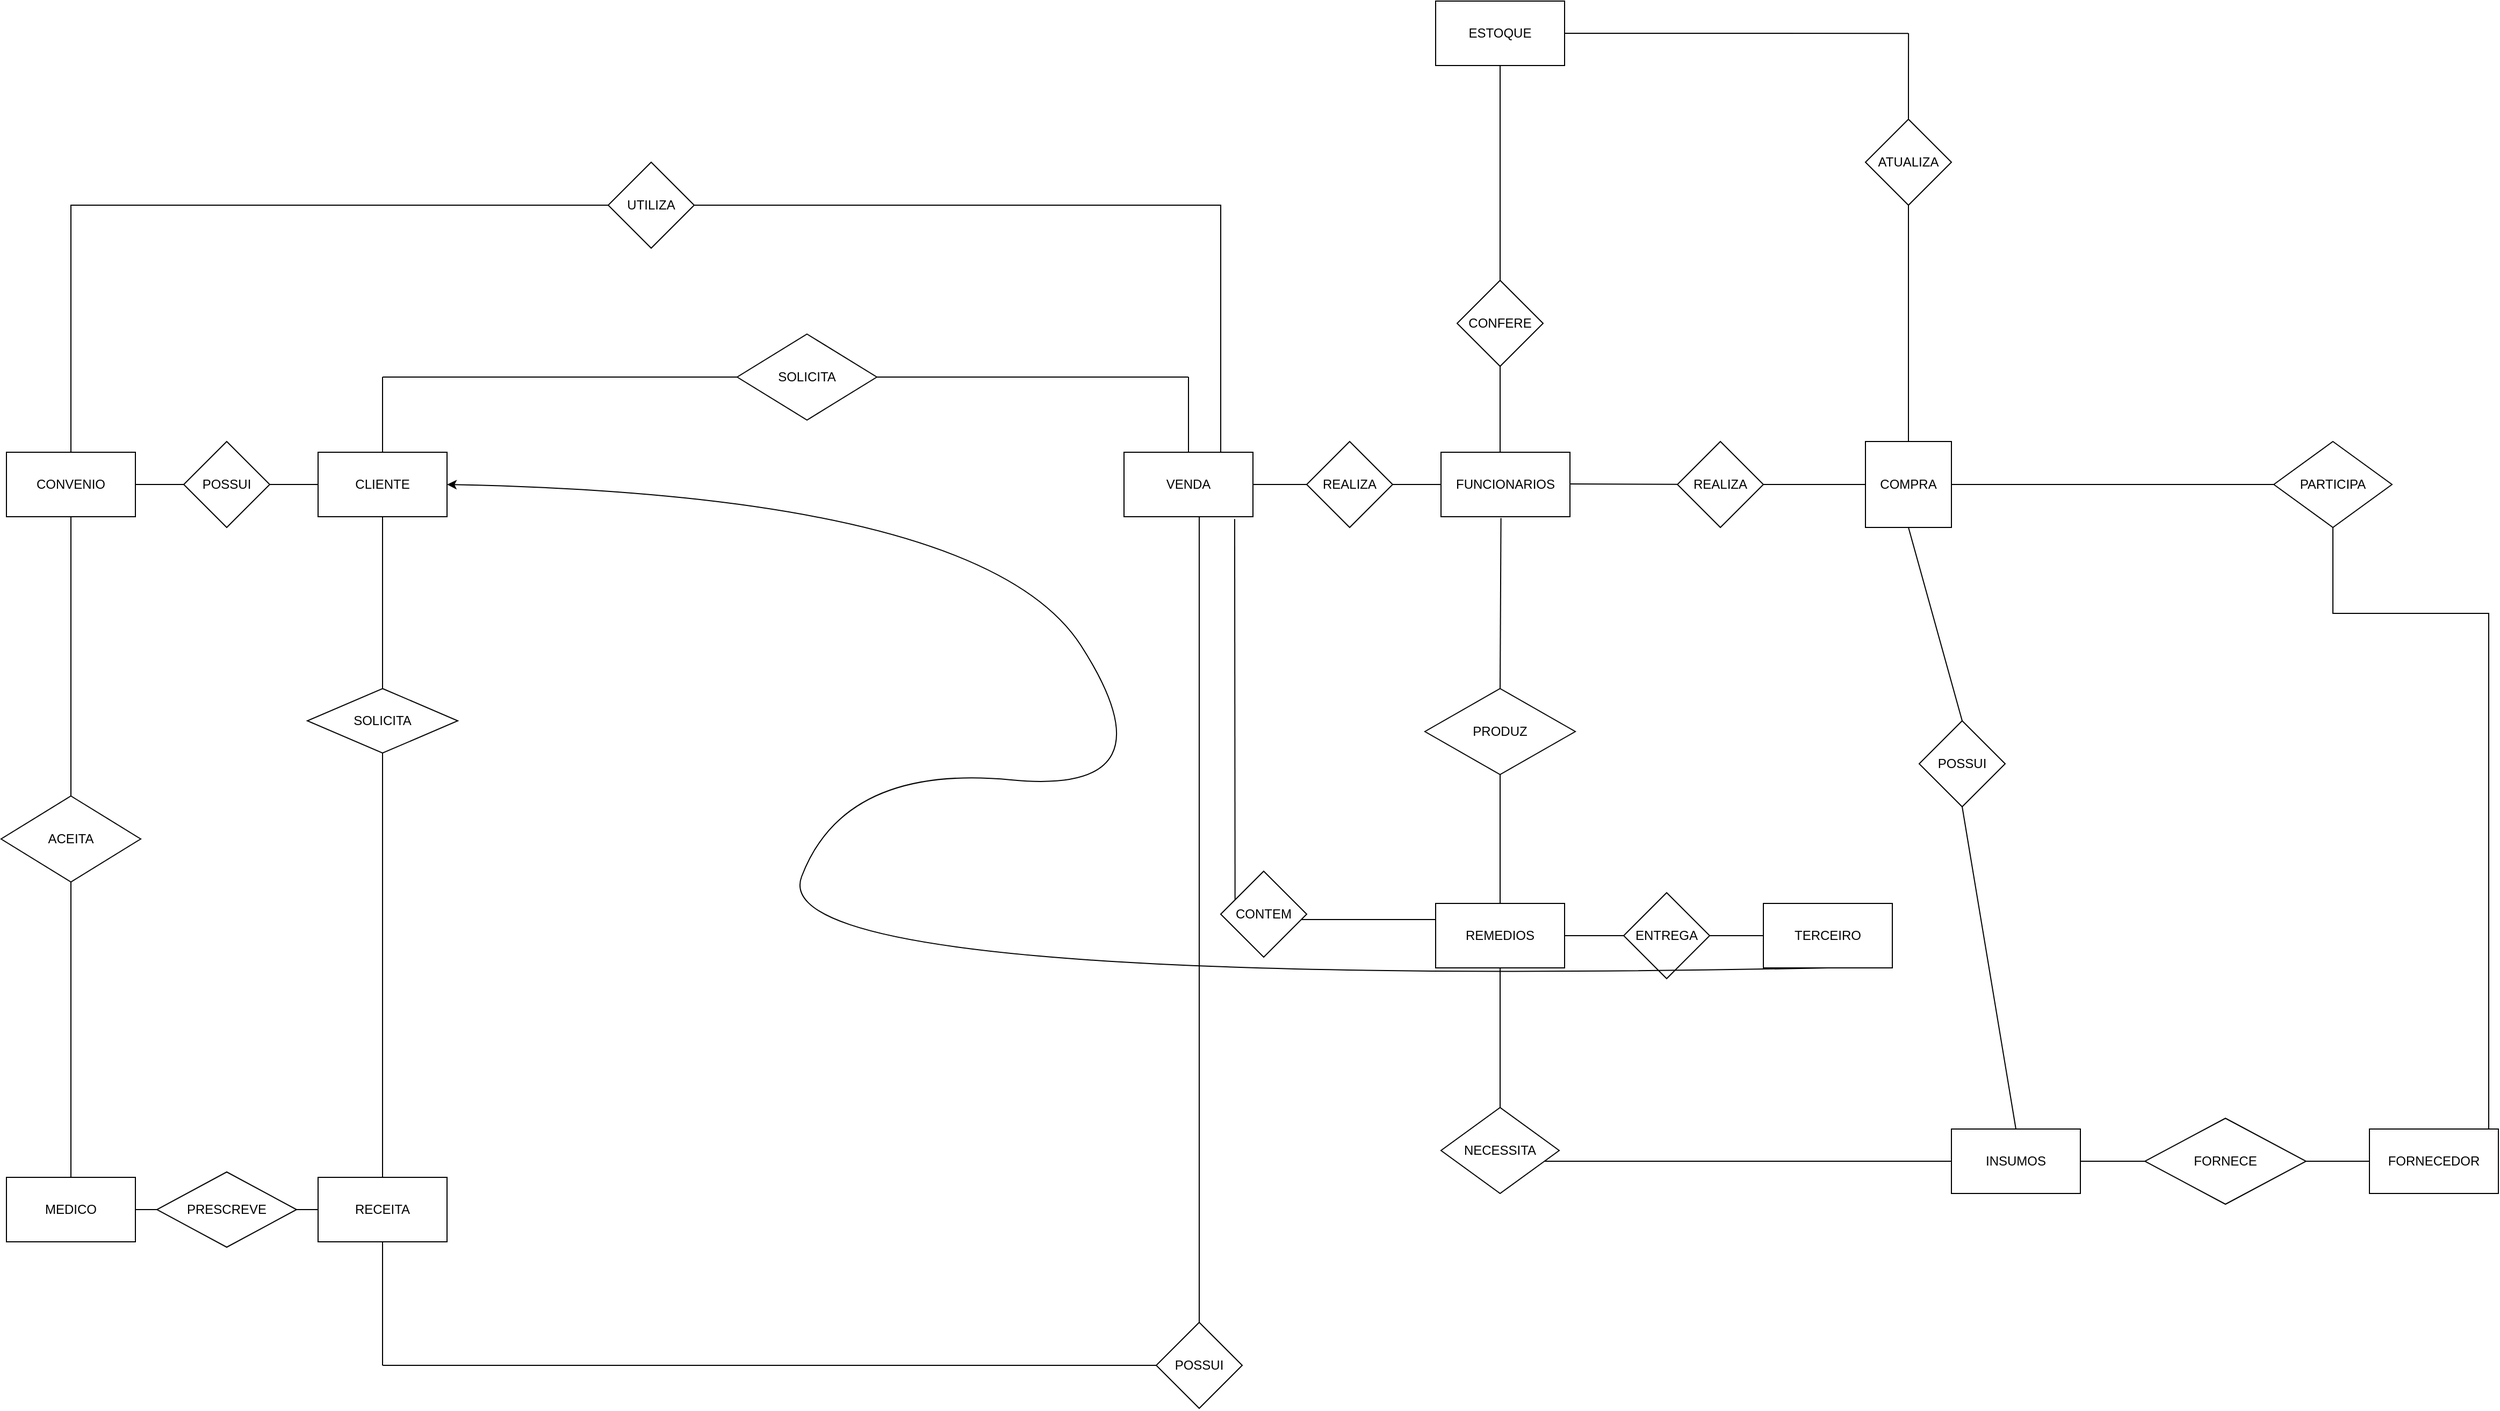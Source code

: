 <mxfile version="20.4.0" type="github">
  <diagram id="HjytBulnDXZ1NcBucnhl" name="Página-1">
    <mxGraphModel dx="3190" dy="1622" grid="1" gridSize="10" guides="1" tooltips="1" connect="1" arrows="1" fold="1" page="1" pageScale="1" pageWidth="1169" pageHeight="827" math="0" shadow="0">
      <root>
        <mxCell id="0" />
        <mxCell id="1" parent="0" />
        <mxCell id="ITSeb_m-zfGMZpmWsboJ-1" value="TERCEIRO" style="rounded=0;whiteSpace=wrap;html=1;" parent="1" vertex="1">
          <mxGeometry x="1425" y="650" width="120" height="60" as="geometry" />
        </mxCell>
        <mxCell id="ITSeb_m-zfGMZpmWsboJ-2" value="CLIENTE" style="rounded=0;whiteSpace=wrap;html=1;" parent="1" vertex="1">
          <mxGeometry x="80" y="230" width="120" height="60" as="geometry" />
        </mxCell>
        <mxCell id="ITSeb_m-zfGMZpmWsboJ-4" value="FUNCIONARIOS" style="rounded=0;whiteSpace=wrap;html=1;" parent="1" vertex="1">
          <mxGeometry x="1125" y="230" width="120" height="60" as="geometry" />
        </mxCell>
        <mxCell id="ITSeb_m-zfGMZpmWsboJ-5" value="MEDICO" style="rounded=0;whiteSpace=wrap;html=1;" parent="1" vertex="1">
          <mxGeometry x="-210" y="905" width="120" height="60" as="geometry" />
        </mxCell>
        <mxCell id="3ppEbEcFCZFRNam6L1gz-1" style="rounded=0;orthogonalLoop=1;jettySize=auto;html=1;entryX=0.5;entryY=0;entryDx=0;entryDy=0;endArrow=none;endFill=0;startArrow=none;" parent="1" source="M7luwI7NAtwwzSV8x5KO-3" target="ITSeb_m-zfGMZpmWsboJ-5" edge="1">
          <mxGeometry relative="1" as="geometry" />
        </mxCell>
        <mxCell id="ITSeb_m-zfGMZpmWsboJ-11" value="CONVENIO" style="rounded=0;whiteSpace=wrap;html=1;" parent="1" vertex="1">
          <mxGeometry x="-210" y="230" width="120" height="60" as="geometry" />
        </mxCell>
        <mxCell id="ITSeb_m-zfGMZpmWsboJ-13" value="RECEITA" style="rounded=0;whiteSpace=wrap;html=1;" parent="1" vertex="1">
          <mxGeometry x="80" y="905" width="120" height="60" as="geometry" />
        </mxCell>
        <mxCell id="M7luwI7NAtwwzSV8x5KO-18" style="edgeStyle=orthogonalEdgeStyle;rounded=0;orthogonalLoop=1;jettySize=auto;html=1;exitX=1;exitY=0.5;exitDx=0;exitDy=0;endArrow=none;endFill=0;" edge="1" parent="1" source="ITSeb_m-zfGMZpmWsboJ-14">
          <mxGeometry relative="1" as="geometry">
            <mxPoint x="1560" y="-159.828" as="targetPoint" />
          </mxGeometry>
        </mxCell>
        <mxCell id="ITSeb_m-zfGMZpmWsboJ-14" value="ESTOQUE" style="rounded=0;whiteSpace=wrap;html=1;" parent="1" vertex="1">
          <mxGeometry x="1120" y="-190" width="120" height="60" as="geometry" />
        </mxCell>
        <mxCell id="3ppEbEcFCZFRNam6L1gz-3" style="edgeStyle=none;rounded=0;orthogonalLoop=1;jettySize=auto;html=1;entryX=0;entryY=0.5;entryDx=0;entryDy=0;endArrow=none;endFill=0;startArrow=none;" parent="1" source="M7luwI7NAtwwzSV8x5KO-8" target="ITSeb_m-zfGMZpmWsboJ-101" edge="1">
          <mxGeometry relative="1" as="geometry">
            <Array as="points">
              <mxPoint x="1180" y="890" />
            </Array>
          </mxGeometry>
        </mxCell>
        <mxCell id="ITSeb_m-zfGMZpmWsboJ-15" value="REMEDIOS" style="rounded=0;whiteSpace=wrap;html=1;" parent="1" vertex="1">
          <mxGeometry x="1120" y="650" width="120" height="60" as="geometry" />
        </mxCell>
        <mxCell id="ITSeb_m-zfGMZpmWsboJ-20" value="" style="endArrow=none;html=1;rounded=0;exitX=0.5;exitY=0;exitDx=0;exitDy=0;entryX=0.5;entryY=1;entryDx=0;entryDy=0;startArrow=none;" parent="1" source="ITSeb_m-zfGMZpmWsboJ-22" target="ITSeb_m-zfGMZpmWsboJ-2" edge="1">
          <mxGeometry width="50" height="50" relative="1" as="geometry">
            <mxPoint x="120" y="340" as="sourcePoint" />
            <mxPoint x="170" y="290" as="targetPoint" />
          </mxGeometry>
        </mxCell>
        <mxCell id="ITSeb_m-zfGMZpmWsboJ-23" value="" style="endArrow=none;html=1;rounded=0;entryX=0;entryY=0.5;entryDx=0;entryDy=0;exitX=1;exitY=0.5;exitDx=0;exitDy=0;startArrow=none;" parent="1" target="ITSeb_m-zfGMZpmWsboJ-5" edge="1">
          <mxGeometry width="50" height="50" relative="1" as="geometry">
            <mxPoint x="-210" y="935" as="sourcePoint" />
            <mxPoint x="-340" y="905" as="targetPoint" />
          </mxGeometry>
        </mxCell>
        <mxCell id="ITSeb_m-zfGMZpmWsboJ-28" value="VENDA" style="rounded=0;whiteSpace=wrap;html=1;" parent="1" vertex="1">
          <mxGeometry x="830" y="230" width="120" height="60" as="geometry" />
        </mxCell>
        <mxCell id="ITSeb_m-zfGMZpmWsboJ-29" value="" style="endArrow=none;html=1;rounded=0;" parent="1" edge="1">
          <mxGeometry width="50" height="50" relative="1" as="geometry">
            <mxPoint x="140" y="230" as="sourcePoint" />
            <mxPoint x="140" y="160" as="targetPoint" />
          </mxGeometry>
        </mxCell>
        <mxCell id="ITSeb_m-zfGMZpmWsboJ-31" value="" style="endArrow=none;html=1;rounded=0;startArrow=none;" parent="1" source="ITSeb_m-zfGMZpmWsboJ-33" edge="1">
          <mxGeometry width="50" height="50" relative="1" as="geometry">
            <mxPoint x="140" y="160" as="sourcePoint" />
            <mxPoint x="890" y="160" as="targetPoint" />
          </mxGeometry>
        </mxCell>
        <mxCell id="ITSeb_m-zfGMZpmWsboJ-32" value="" style="endArrow=none;html=1;rounded=0;exitX=0.5;exitY=0;exitDx=0;exitDy=0;" parent="1" source="ITSeb_m-zfGMZpmWsboJ-28" edge="1">
          <mxGeometry width="50" height="50" relative="1" as="geometry">
            <mxPoint x="480" y="220" as="sourcePoint" />
            <mxPoint x="890" y="160" as="targetPoint" />
          </mxGeometry>
        </mxCell>
        <mxCell id="ITSeb_m-zfGMZpmWsboJ-33" value="SOLICITA" style="rhombus;whiteSpace=wrap;html=1;" parent="1" vertex="1">
          <mxGeometry x="470" y="120" width="130" height="80" as="geometry" />
        </mxCell>
        <mxCell id="ITSeb_m-zfGMZpmWsboJ-34" value="" style="endArrow=none;html=1;rounded=0;" parent="1" target="ITSeb_m-zfGMZpmWsboJ-33" edge="1">
          <mxGeometry width="50" height="50" relative="1" as="geometry">
            <mxPoint x="140" y="160" as="sourcePoint" />
            <mxPoint x="560" y="160" as="targetPoint" />
          </mxGeometry>
        </mxCell>
        <mxCell id="ITSeb_m-zfGMZpmWsboJ-22" value="SOLICITA" style="rhombus;whiteSpace=wrap;html=1;" parent="1" vertex="1">
          <mxGeometry x="70" y="450" width="140" height="60" as="geometry" />
        </mxCell>
        <mxCell id="ITSeb_m-zfGMZpmWsboJ-41" value="" style="endArrow=none;html=1;rounded=0;exitX=0.5;exitY=0;exitDx=0;exitDy=0;entryX=0.5;entryY=1;entryDx=0;entryDy=0;" parent="1" source="ITSeb_m-zfGMZpmWsboJ-13" target="ITSeb_m-zfGMZpmWsboJ-22" edge="1">
          <mxGeometry width="50" height="50" relative="1" as="geometry">
            <mxPoint x="140" y="905" as="sourcePoint" />
            <mxPoint x="140" y="290" as="targetPoint" />
          </mxGeometry>
        </mxCell>
        <mxCell id="ITSeb_m-zfGMZpmWsboJ-43" value="" style="endArrow=none;html=1;rounded=0;entryX=1;entryY=0.5;entryDx=0;entryDy=0;exitX=0;exitY=0.5;exitDx=0;exitDy=0;" parent="1" source="ITSeb_m-zfGMZpmWsboJ-13" target="ITSeb_m-zfGMZpmWsboJ-5" edge="1">
          <mxGeometry width="50" height="50" relative="1" as="geometry">
            <mxPoint x="-350" y="935" as="sourcePoint" />
            <mxPoint x="-140" y="935" as="targetPoint" />
          </mxGeometry>
        </mxCell>
        <mxCell id="ITSeb_m-zfGMZpmWsboJ-46" value="" style="endArrow=none;html=1;rounded=0;entryX=0.465;entryY=1.02;entryDx=0;entryDy=0;exitX=0.5;exitY=0;exitDx=0;exitDy=0;entryPerimeter=0;startArrow=none;" parent="1" source="ITSeb_m-zfGMZpmWsboJ-58" target="ITSeb_m-zfGMZpmWsboJ-4" edge="1">
          <mxGeometry width="50" height="50" relative="1" as="geometry">
            <mxPoint x="1130" y="570" as="sourcePoint" />
            <mxPoint x="1180" y="520" as="targetPoint" />
          </mxGeometry>
        </mxCell>
        <mxCell id="ITSeb_m-zfGMZpmWsboJ-53" value="" style="endArrow=none;html=1;rounded=0;" parent="1" edge="1">
          <mxGeometry width="50" height="50" relative="1" as="geometry">
            <mxPoint x="140" y="1080" as="sourcePoint" />
            <mxPoint x="140" y="965" as="targetPoint" />
          </mxGeometry>
        </mxCell>
        <mxCell id="ITSeb_m-zfGMZpmWsboJ-54" value="" style="endArrow=none;html=1;rounded=0;startArrow=none;" parent="1" source="ITSeb_m-zfGMZpmWsboJ-56" edge="1">
          <mxGeometry width="50" height="50" relative="1" as="geometry">
            <mxPoint x="140" y="1080" as="sourcePoint" />
            <mxPoint x="900" y="1080" as="targetPoint" />
          </mxGeometry>
        </mxCell>
        <mxCell id="ITSeb_m-zfGMZpmWsboJ-55" value="" style="endArrow=none;html=1;rounded=0;" parent="1" edge="1">
          <mxGeometry width="50" height="50" relative="1" as="geometry">
            <mxPoint x="900" y="1080" as="sourcePoint" />
            <mxPoint x="900" y="290" as="targetPoint" />
          </mxGeometry>
        </mxCell>
        <mxCell id="ITSeb_m-zfGMZpmWsboJ-56" value="POSSUI" style="rhombus;whiteSpace=wrap;html=1;" parent="1" vertex="1">
          <mxGeometry x="860" y="1040" width="80" height="80" as="geometry" />
        </mxCell>
        <mxCell id="ITSeb_m-zfGMZpmWsboJ-57" value="" style="endArrow=none;html=1;rounded=0;" parent="1" target="ITSeb_m-zfGMZpmWsboJ-56" edge="1">
          <mxGeometry width="50" height="50" relative="1" as="geometry">
            <mxPoint x="140.0" y="1080" as="sourcePoint" />
            <mxPoint x="900.0" y="1080" as="targetPoint" />
          </mxGeometry>
        </mxCell>
        <mxCell id="ITSeb_m-zfGMZpmWsboJ-58" value="PRODUZ" style="rhombus;whiteSpace=wrap;html=1;" parent="1" vertex="1">
          <mxGeometry x="1110" y="450" width="140" height="80" as="geometry" />
        </mxCell>
        <mxCell id="ITSeb_m-zfGMZpmWsboJ-60" value="" style="endArrow=none;html=1;rounded=0;entryX=0.5;entryY=1;entryDx=0;entryDy=0;exitX=0.5;exitY=0;exitDx=0;exitDy=0;" parent="1" source="ITSeb_m-zfGMZpmWsboJ-15" target="ITSeb_m-zfGMZpmWsboJ-58" edge="1">
          <mxGeometry width="50" height="50" relative="1" as="geometry">
            <mxPoint x="1180.0" y="650" as="sourcePoint" />
            <mxPoint x="1180.8" y="291.2" as="targetPoint" />
          </mxGeometry>
        </mxCell>
        <mxCell id="ITSeb_m-zfGMZpmWsboJ-63" value="" style="endArrow=none;html=1;rounded=0;entryX=0;entryY=0.5;entryDx=0;entryDy=0;startArrow=none;" parent="1" source="ITSeb_m-zfGMZpmWsboJ-65" target="ITSeb_m-zfGMZpmWsboJ-2" edge="1">
          <mxGeometry width="50" height="50" relative="1" as="geometry">
            <mxPoint x="-60" y="260" as="sourcePoint" />
            <mxPoint x="-10" y="210" as="targetPoint" />
          </mxGeometry>
        </mxCell>
        <mxCell id="ITSeb_m-zfGMZpmWsboJ-65" value="POSSUI" style="rhombus;whiteSpace=wrap;html=1;" parent="1" vertex="1">
          <mxGeometry x="-45" y="220" width="80" height="80" as="geometry" />
        </mxCell>
        <mxCell id="ITSeb_m-zfGMZpmWsboJ-66" value="" style="endArrow=none;html=1;rounded=0;entryX=0;entryY=0.5;entryDx=0;entryDy=0;exitX=1;exitY=0.5;exitDx=0;exitDy=0;" parent="1" target="ITSeb_m-zfGMZpmWsboJ-65" edge="1" source="ITSeb_m-zfGMZpmWsboJ-11">
          <mxGeometry width="50" height="50" relative="1" as="geometry">
            <mxPoint x="-60" y="260" as="sourcePoint" />
            <mxPoint x="80" y="260" as="targetPoint" />
          </mxGeometry>
        </mxCell>
        <mxCell id="ITSeb_m-zfGMZpmWsboJ-76" value="" style="endArrow=none;html=1;rounded=0;entryX=0;entryY=0.5;entryDx=0;entryDy=0;startArrow=none;" parent="1" source="ITSeb_m-zfGMZpmWsboJ-77" target="ITSeb_m-zfGMZpmWsboJ-1" edge="1">
          <mxGeometry width="50" height="50" relative="1" as="geometry">
            <mxPoint x="1240" y="680" as="sourcePoint" />
            <mxPoint x="1290" y="630" as="targetPoint" />
          </mxGeometry>
        </mxCell>
        <mxCell id="ITSeb_m-zfGMZpmWsboJ-77" value="ENTREGA" style="rhombus;whiteSpace=wrap;html=1;" parent="1" vertex="1">
          <mxGeometry x="1295" y="640" width="80" height="80" as="geometry" />
        </mxCell>
        <mxCell id="ITSeb_m-zfGMZpmWsboJ-78" value="" style="endArrow=none;html=1;rounded=0;entryX=0;entryY=0.5;entryDx=0;entryDy=0;" parent="1" target="ITSeb_m-zfGMZpmWsboJ-77" edge="1">
          <mxGeometry width="50" height="50" relative="1" as="geometry">
            <mxPoint x="1240" y="680" as="sourcePoint" />
            <mxPoint x="1425" y="680" as="targetPoint" />
          </mxGeometry>
        </mxCell>
        <mxCell id="ITSeb_m-zfGMZpmWsboJ-83" value="" style="endArrow=none;html=1;rounded=0;entryX=0.5;entryY=1;entryDx=0;entryDy=0;startArrow=none;" parent="1" source="ITSeb_m-zfGMZpmWsboJ-84" target="ITSeb_m-zfGMZpmWsboJ-14" edge="1">
          <mxGeometry width="50" height="50" relative="1" as="geometry">
            <mxPoint x="460" y="230" as="sourcePoint" />
            <mxPoint x="510" y="180" as="targetPoint" />
          </mxGeometry>
        </mxCell>
        <mxCell id="ITSeb_m-zfGMZpmWsboJ-84" value="CONFERE" style="rhombus;whiteSpace=wrap;html=1;" parent="1" vertex="1">
          <mxGeometry x="1140" y="70" width="80" height="80" as="geometry" />
        </mxCell>
        <mxCell id="ITSeb_m-zfGMZpmWsboJ-96" value="" style="endArrow=none;html=1;rounded=0;exitX=1;exitY=0.5;exitDx=0;exitDy=0;" parent="1" source="ITSeb_m-zfGMZpmWsboJ-28" edge="1">
          <mxGeometry width="50" height="50" relative="1" as="geometry">
            <mxPoint x="1075" y="310" as="sourcePoint" />
            <mxPoint x="1125" y="260" as="targetPoint" />
          </mxGeometry>
        </mxCell>
        <mxCell id="ITSeb_m-zfGMZpmWsboJ-104" value="" style="endArrow=none;html=1;rounded=0;entryX=0.5;entryY=1;entryDx=0;entryDy=0;" parent="1" target="ITSeb_m-zfGMZpmWsboJ-84" edge="1">
          <mxGeometry width="50" height="50" relative="1" as="geometry">
            <mxPoint x="1180" y="230" as="sourcePoint" />
            <mxPoint x="1190" y="150" as="targetPoint" />
          </mxGeometry>
        </mxCell>
        <mxCell id="ITSeb_m-zfGMZpmWsboJ-109" value="REALIZA" style="rhombus;whiteSpace=wrap;html=1;" parent="1" vertex="1">
          <mxGeometry x="1000" y="220" width="80" height="80" as="geometry" />
        </mxCell>
        <mxCell id="ITSeb_m-zfGMZpmWsboJ-114" value="REALIZA" style="rhombus;whiteSpace=wrap;html=1;" parent="1" vertex="1">
          <mxGeometry x="1345" y="220" width="80" height="80" as="geometry" />
        </mxCell>
        <mxCell id="ITSeb_m-zfGMZpmWsboJ-115" value="" style="endArrow=none;html=1;rounded=0;" parent="1" target="ITSeb_m-zfGMZpmWsboJ-114" edge="1">
          <mxGeometry width="50" height="50" relative="1" as="geometry">
            <mxPoint x="1245" y="259.5" as="sourcePoint" />
            <mxPoint x="1520" y="259.937" as="targetPoint" />
          </mxGeometry>
        </mxCell>
        <mxCell id="ITSeb_m-zfGMZpmWsboJ-97" value="FORNECEDOR" style="rounded=0;whiteSpace=wrap;html=1;direction=east;" parent="1" vertex="1">
          <mxGeometry x="1989" y="860" width="120" height="60" as="geometry" />
        </mxCell>
        <mxCell id="ITSeb_m-zfGMZpmWsboJ-98" value="" style="endArrow=none;html=1;rounded=0;startArrow=none;entryX=0;entryY=0.5;entryDx=0;entryDy=0;" parent="1" source="ITSeb_m-zfGMZpmWsboJ-99" target="ITSeb_m-zfGMZpmWsboJ-97" edge="1">
          <mxGeometry width="50" height="50" relative="1" as="geometry">
            <mxPoint x="1720" y="890" as="sourcePoint" />
            <mxPoint x="1770" y="840" as="targetPoint" />
          </mxGeometry>
        </mxCell>
        <mxCell id="ITSeb_m-zfGMZpmWsboJ-99" value="FORNECE" style="rhombus;whiteSpace=wrap;html=1;direction=east;" parent="1" vertex="1">
          <mxGeometry x="1780" y="850" width="150" height="80" as="geometry" />
        </mxCell>
        <mxCell id="ITSeb_m-zfGMZpmWsboJ-100" value="" style="endArrow=none;html=1;rounded=0;entryX=0;entryY=0.5;entryDx=0;entryDy=0;exitX=0;exitY=0.5;exitDx=0;exitDy=0;" parent="1" target="ITSeb_m-zfGMZpmWsboJ-99" edge="1">
          <mxGeometry width="50" height="50" relative="1" as="geometry">
            <mxPoint x="1720" y="890.0" as="sourcePoint" />
            <mxPoint x="1989" y="890" as="targetPoint" />
          </mxGeometry>
        </mxCell>
        <mxCell id="ITSeb_m-zfGMZpmWsboJ-101" value="INSUMOS" style="rounded=0;whiteSpace=wrap;html=1;direction=east;" parent="1" vertex="1">
          <mxGeometry x="1600" y="860" width="120" height="60" as="geometry" />
        </mxCell>
        <mxCell id="ITSeb_m-zfGMZpmWsboJ-110" value="" style="endArrow=none;html=1;rounded=0;exitX=0.5;exitY=1;exitDx=0;exitDy=0;entryX=0.5;entryY=0;entryDx=0;entryDy=0;startArrow=none;" parent="1" source="ITSeb_m-zfGMZpmWsboJ-120" target="ITSeb_m-zfGMZpmWsboJ-101" edge="1">
          <mxGeometry width="50" height="50" relative="1" as="geometry">
            <mxPoint x="1560" y="260" as="sourcePoint" />
            <mxPoint x="1560" y="-130" as="targetPoint" />
          </mxGeometry>
        </mxCell>
        <mxCell id="ITSeb_m-zfGMZpmWsboJ-111" value="" style="endArrow=none;html=1;rounded=0;startArrow=none;" parent="1" source="ITSeb_m-zfGMZpmWsboJ-112" edge="1">
          <mxGeometry width="50" height="50" relative="1" as="geometry">
            <mxPoint x="1245" y="259.5" as="sourcePoint" />
            <mxPoint x="1560" y="259.5" as="targetPoint" />
          </mxGeometry>
        </mxCell>
        <mxCell id="M7luwI7NAtwwzSV8x5KO-17" style="edgeStyle=orthogonalEdgeStyle;rounded=0;orthogonalLoop=1;jettySize=auto;html=1;exitX=0.5;exitY=0;exitDx=0;exitDy=0;endArrow=none;endFill=0;startArrow=none;" edge="1" parent="1" source="M7luwI7NAtwwzSV8x5KO-20">
          <mxGeometry relative="1" as="geometry">
            <mxPoint x="1560.059" y="-160" as="targetPoint" />
          </mxGeometry>
        </mxCell>
        <mxCell id="ITSeb_m-zfGMZpmWsboJ-112" value="COMPRA" style="whiteSpace=wrap;html=1;aspect=fixed;direction=east;" parent="1" vertex="1">
          <mxGeometry x="1520" y="220" width="80" height="80" as="geometry" />
        </mxCell>
        <mxCell id="ITSeb_m-zfGMZpmWsboJ-113" value="" style="endArrow=none;html=1;rounded=0;startArrow=none;" parent="1" source="ITSeb_m-zfGMZpmWsboJ-114" target="ITSeb_m-zfGMZpmWsboJ-112" edge="1">
          <mxGeometry width="50" height="50" relative="1" as="geometry">
            <mxPoint x="1245" y="259.5" as="sourcePoint" />
            <mxPoint x="1560" y="259.5" as="targetPoint" />
          </mxGeometry>
        </mxCell>
        <mxCell id="ITSeb_m-zfGMZpmWsboJ-117" style="rounded=0;orthogonalLoop=1;jettySize=auto;html=1;edgeStyle=orthogonalEdgeStyle;endArrow=none;endFill=0;entryX=0.5;entryY=0;entryDx=0;entryDy=0;exitX=0.5;exitY=1;exitDx=0;exitDy=0;" parent="1" source="ITSeb_m-zfGMZpmWsboJ-116" target="ITSeb_m-zfGMZpmWsboJ-97" edge="1">
          <mxGeometry relative="1" as="geometry">
            <mxPoint x="2010" y="-160" as="targetPoint" />
            <Array as="points">
              <mxPoint x="1955" y="380" />
              <mxPoint x="2100" y="380" />
              <mxPoint x="2100" y="860" />
            </Array>
          </mxGeometry>
        </mxCell>
        <mxCell id="ITSeb_m-zfGMZpmWsboJ-119" style="edgeStyle=orthogonalEdgeStyle;rounded=0;orthogonalLoop=1;jettySize=auto;html=1;endArrow=none;endFill=0;entryX=1;entryY=0.5;entryDx=0;entryDy=0;" parent="1" source="ITSeb_m-zfGMZpmWsboJ-116" target="ITSeb_m-zfGMZpmWsboJ-112" edge="1">
          <mxGeometry relative="1" as="geometry">
            <mxPoint x="1610" y="270" as="targetPoint" />
          </mxGeometry>
        </mxCell>
        <mxCell id="ITSeb_m-zfGMZpmWsboJ-116" value="PARTICIPA" style="rhombus;whiteSpace=wrap;html=1;direction=east;" parent="1" vertex="1">
          <mxGeometry x="1900" y="220" width="110" height="80" as="geometry" />
        </mxCell>
        <mxCell id="ITSeb_m-zfGMZpmWsboJ-120" value="POSSUI" style="rhombus;whiteSpace=wrap;html=1;direction=east;" parent="1" vertex="1">
          <mxGeometry x="1570" y="480" width="80" height="80" as="geometry" />
        </mxCell>
        <mxCell id="3ppEbEcFCZFRNam6L1gz-2" value="" style="endArrow=none;html=1;rounded=0;exitX=0.5;exitY=1;exitDx=0;exitDy=0;entryX=0.5;entryY=0;entryDx=0;entryDy=0;" parent="1" source="ITSeb_m-zfGMZpmWsboJ-112" target="ITSeb_m-zfGMZpmWsboJ-120" edge="1">
          <mxGeometry width="50" height="50" relative="1" as="geometry">
            <mxPoint x="1560" y="300" as="sourcePoint" />
            <mxPoint x="1660" y="860" as="targetPoint" />
          </mxGeometry>
        </mxCell>
        <mxCell id="M7luwI7NAtwwzSV8x5KO-2" value="PRESCREVE" style="rhombus;whiteSpace=wrap;html=1;" vertex="1" parent="1">
          <mxGeometry x="-70" y="900" width="130" height="70" as="geometry" />
        </mxCell>
        <mxCell id="M7luwI7NAtwwzSV8x5KO-3" value="ACEITA" style="rhombus;whiteSpace=wrap;html=1;" vertex="1" parent="1">
          <mxGeometry x="-215" y="550" width="130" height="80" as="geometry" />
        </mxCell>
        <mxCell id="M7luwI7NAtwwzSV8x5KO-4" value="" style="rounded=0;orthogonalLoop=1;jettySize=auto;html=1;entryX=0.5;entryY=0;entryDx=0;entryDy=0;endArrow=none;endFill=0;" edge="1" parent="1" source="ITSeb_m-zfGMZpmWsboJ-11" target="M7luwI7NAtwwzSV8x5KO-3">
          <mxGeometry relative="1" as="geometry">
            <mxPoint x="-150" y="290" as="sourcePoint" />
            <mxPoint x="-150" y="905" as="targetPoint" />
          </mxGeometry>
        </mxCell>
        <mxCell id="M7luwI7NAtwwzSV8x5KO-5" value="" style="endArrow=none;html=1;rounded=0;entryX=0.5;entryY=0;entryDx=0;entryDy=0;startArrow=none;" edge="1" parent="1" source="M7luwI7NAtwwzSV8x5KO-6" target="ITSeb_m-zfGMZpmWsboJ-11">
          <mxGeometry width="50" height="50" relative="1" as="geometry">
            <mxPoint x="920" y="230" as="sourcePoint" />
            <mxPoint x="970" y="180" as="targetPoint" />
            <Array as="points">
              <mxPoint x="-150" />
            </Array>
          </mxGeometry>
        </mxCell>
        <mxCell id="M7luwI7NAtwwzSV8x5KO-6" value="UTILIZA" style="rhombus;whiteSpace=wrap;html=1;" vertex="1" parent="1">
          <mxGeometry x="350" y="-40" width="80" height="80" as="geometry" />
        </mxCell>
        <mxCell id="M7luwI7NAtwwzSV8x5KO-7" value="" style="endArrow=none;html=1;rounded=0;entryX=1;entryY=0.5;entryDx=0;entryDy=0;" edge="1" parent="1" target="M7luwI7NAtwwzSV8x5KO-6">
          <mxGeometry width="50" height="50" relative="1" as="geometry">
            <mxPoint x="920" y="230" as="sourcePoint" />
            <mxPoint x="-150" y="230" as="targetPoint" />
            <Array as="points">
              <mxPoint x="920" />
            </Array>
          </mxGeometry>
        </mxCell>
        <mxCell id="M7luwI7NAtwwzSV8x5KO-8" value="NECESSITA" style="rhombus;whiteSpace=wrap;html=1;" vertex="1" parent="1">
          <mxGeometry x="1125" y="840" width="110" height="80" as="geometry" />
        </mxCell>
        <mxCell id="M7luwI7NAtwwzSV8x5KO-9" value="" style="edgeStyle=none;rounded=0;orthogonalLoop=1;jettySize=auto;html=1;endArrow=none;endFill=0;" edge="1" parent="1" source="ITSeb_m-zfGMZpmWsboJ-15" target="M7luwI7NAtwwzSV8x5KO-8">
          <mxGeometry relative="1" as="geometry">
            <Array as="points" />
            <mxPoint x="1180" y="710" as="sourcePoint" />
            <mxPoint x="1600" y="890" as="targetPoint" />
          </mxGeometry>
        </mxCell>
        <mxCell id="M7luwI7NAtwwzSV8x5KO-11" value="" style="endArrow=none;html=1;rounded=0;entryX=0;entryY=0.25;entryDx=0;entryDy=0;startArrow=none;" edge="1" parent="1" source="M7luwI7NAtwwzSV8x5KO-13" target="ITSeb_m-zfGMZpmWsboJ-15">
          <mxGeometry width="50" height="50" relative="1" as="geometry">
            <mxPoint x="940" y="660" as="sourcePoint" />
            <mxPoint x="1110" y="670" as="targetPoint" />
            <Array as="points">
              <mxPoint x="933" y="665" />
            </Array>
          </mxGeometry>
        </mxCell>
        <mxCell id="M7luwI7NAtwwzSV8x5KO-14" value="" style="endArrow=none;html=1;rounded=0;exitX=0.858;exitY=1.035;exitDx=0;exitDy=0;exitPerimeter=0;entryX=0;entryY=0.25;entryDx=0;entryDy=0;" edge="1" parent="1" source="ITSeb_m-zfGMZpmWsboJ-28" target="M7luwI7NAtwwzSV8x5KO-13">
          <mxGeometry width="50" height="50" relative="1" as="geometry">
            <mxPoint x="932.96" y="292.1" as="sourcePoint" />
            <mxPoint x="1120" y="665" as="targetPoint" />
            <Array as="points" />
          </mxGeometry>
        </mxCell>
        <mxCell id="M7luwI7NAtwwzSV8x5KO-13" value="CONTEM" style="rhombus;whiteSpace=wrap;html=1;" vertex="1" parent="1">
          <mxGeometry x="920" y="620" width="80" height="80" as="geometry" />
        </mxCell>
        <mxCell id="M7luwI7NAtwwzSV8x5KO-15" value="" style="endArrow=none;html=1;rounded=0;entryX=0;entryY=0.25;entryDx=0;entryDy=0;startArrow=none;exitX=0.163;exitY=0.328;exitDx=0;exitDy=0;exitPerimeter=0;" edge="1" parent="1" source="M7luwI7NAtwwzSV8x5KO-13" target="M7luwI7NAtwwzSV8x5KO-13">
          <mxGeometry width="50" height="50" relative="1" as="geometry">
            <mxPoint x="940" y="660" as="sourcePoint" />
            <mxPoint x="1120" y="665" as="targetPoint" />
            <Array as="points" />
          </mxGeometry>
        </mxCell>
        <mxCell id="M7luwI7NAtwwzSV8x5KO-16" value="" style="curved=1;endArrow=classic;html=1;rounded=0;exitX=0.5;exitY=1;exitDx=0;exitDy=0;entryX=1;entryY=0.5;entryDx=0;entryDy=0;" edge="1" parent="1" source="ITSeb_m-zfGMZpmWsboJ-1" target="ITSeb_m-zfGMZpmWsboJ-2">
          <mxGeometry width="50" height="50" relative="1" as="geometry">
            <mxPoint x="880" y="600" as="sourcePoint" />
            <mxPoint x="930" y="550" as="targetPoint" />
            <Array as="points">
              <mxPoint x="490" y="730" />
              <mxPoint x="570" y="520" />
              <mxPoint x="880" y="550" />
              <mxPoint x="700" y="270" />
            </Array>
          </mxGeometry>
        </mxCell>
        <mxCell id="M7luwI7NAtwwzSV8x5KO-20" value="ATUALIZA" style="rhombus;whiteSpace=wrap;html=1;" vertex="1" parent="1">
          <mxGeometry x="1520" y="-80" width="80" height="80" as="geometry" />
        </mxCell>
        <mxCell id="M7luwI7NAtwwzSV8x5KO-21" value="" style="edgeStyle=orthogonalEdgeStyle;rounded=0;orthogonalLoop=1;jettySize=auto;html=1;exitX=0.5;exitY=0;exitDx=0;exitDy=0;endArrow=none;endFill=0;" edge="1" parent="1" source="ITSeb_m-zfGMZpmWsboJ-112" target="M7luwI7NAtwwzSV8x5KO-20">
          <mxGeometry relative="1" as="geometry">
            <mxPoint x="1560.059" y="-160" as="targetPoint" />
            <mxPoint x="1560" y="220" as="sourcePoint" />
          </mxGeometry>
        </mxCell>
      </root>
    </mxGraphModel>
  </diagram>
</mxfile>
